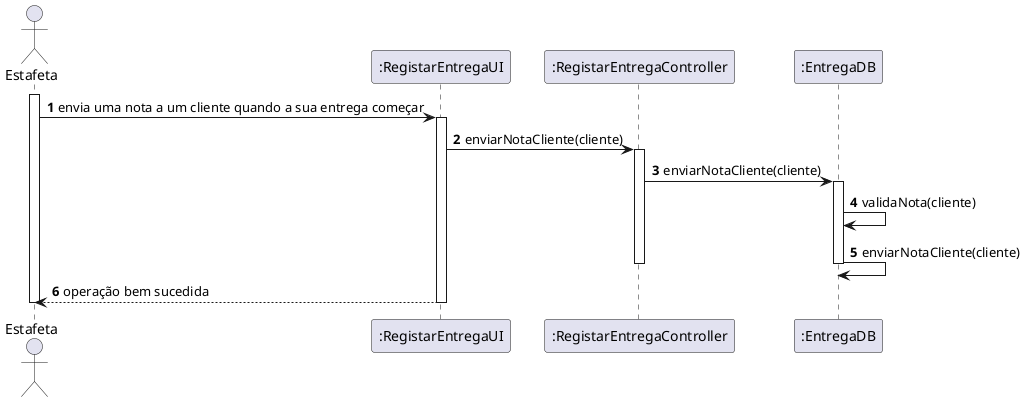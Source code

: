 @startuml
autonumber

actor "Estafeta" as EST
participant ":RegistarEntregaUI" as UI
participant ":RegistarEntregaController" as CTL
participant ":EntregaDB" as PDB

activate EST
EST -> UI : envia uma nota a um cliente quando a sua entrega começar
activate UI
UI -> CTL : enviarNotaCliente(cliente)
activate CTL


CTL -> PDB : enviarNotaCliente(cliente)
activate PDB

PDB -> PDB : validaNota(cliente)

PDB -> PDB : enviarNotaCliente(cliente)

deactivate PDB

deactivate CTL

UI --> EST : operação bem sucedida
deactivate UI

deactivate EST
@enduml
